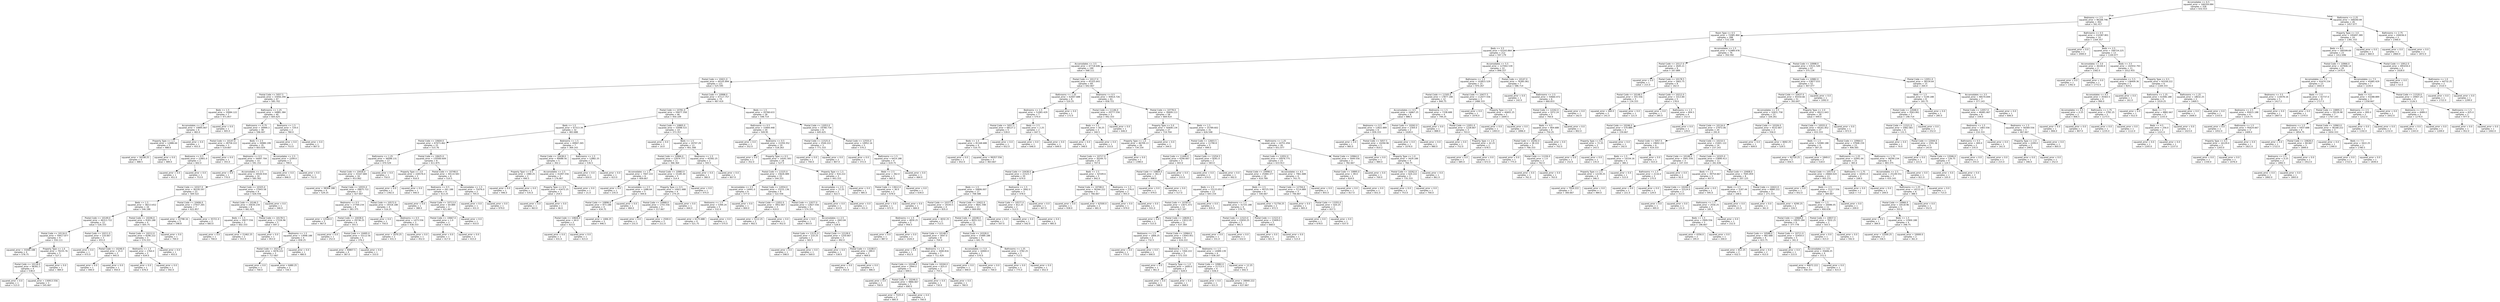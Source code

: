 digraph Tree {
node [shape=box, fontname="helvetica"] ;
edge [fontname="helvetica"] ;
0 [label="Accomodates <= 6.5\nsquared_error = 168359.084\nsamples = 328\nvalue = 632.415"] ;
1 [label="Bedrooms <= 2.5\nsquared_error = 96168.746\nsamples = 302\nvalue = 561.417"] ;
0 -> 1 [labeldistance=2.5, labelangle=45, headlabel="True"] ;
2 [label="Room Type <= 0.5\nsquared_error = 72085.464\nsamples = 288\nvalue = 532.108"] ;
1 -> 2 ;
3 [label="Beds <= 3.5\nsquared_error = 63243.864\nsamples = 212\nvalue = 597.179"] ;
2 -> 3 ;
4 [label="Accomodates <= 3.5\nsquared_error = 47718.646\nsamples = 190\nvalue = 568.111"] ;
3 -> 4 ;
5 [label="Postal Code <= 10421.0\nsquared_error = 44105.894\nsamples = 121\nvalue = 525.595"] ;
4 -> 5 ;
6 [label="Postal Code <= 5057.5\nsquared_error = 33456.294\nsamples = 47\nvalue = 585.702"] ;
5 -> 6 ;
7 [label="Beds <= 1.5\nsquared_error = 10084.122\nsamples = 7\nvalue = 471.857"] ;
6 -> 7 ;
8 [label="Accomodates <= 2.5\nsquared_error = 10895.667\nsamples = 6\nvalue = 483.0"] ;
7 -> 8 ;
9 [label="Property Type <= 1.5\nsquared_error = 12886.64\nsamples = 5\nvalue = 488.6"] ;
8 -> 9 ;
10 [label="squared_error = 16108.25\nsamples = 4\nvalue = 488.5"] ;
9 -> 10 ;
11 [label="squared_error = 0.0\nsamples = 1\nvalue = 489.0"] ;
9 -> 11 ;
12 [label="squared_error = 0.0\nsamples = 1\nvalue = 455.0"] ;
8 -> 12 ;
13 [label="squared_error = 0.0\nsamples = 1\nvalue = 405.0"] ;
7 -> 13 ;
14 [label="Bathrooms <= 1.25\nsquared_error = 34881.384\nsamples = 40\nvalue = 605.625"] ;
6 -> 14 ;
15 [label="Bathrooms <= 0.75\nsquared_error = 34994.3\nsamples = 38\nvalue = 596.447"] ;
14 -> 15 ;
16 [label="Postal Code <= 10147.0\nsquared_error = 28758.222\nsamples = 3\nvalue = 519.667"] ;
15 -> 16 ;
17 [label="Bedrooms <= 0.5\nsquared_error = 22801.0\nsamples = 2\nvalue = 602.0"] ;
16 -> 17 ;
18 [label="squared_error = 0.0\nsamples = 1\nvalue = 451.0"] ;
17 -> 18 ;
19 [label="squared_error = 0.0\nsamples = 1\nvalue = 753.0"] ;
17 -> 19 ;
20 [label="squared_error = 0.0\nsamples = 1\nvalue = 355.0"] ;
16 -> 20 ;
21 [label="Beds <= 2.5\nsquared_error = 34980.199\nsamples = 35\nvalue = 603.029"] ;
15 -> 21 ;
22 [label="Bedrooms <= 0.5\nsquared_error = 34497.704\nsamples = 33\nvalue = 591.152"] ;
21 -> 22 ;
23 [label="squared_error = 0.0\nsamples = 1\nvalue = 770.0"] ;
22 -> 23 ;
24 [label="Accomodates <= 2.5\nsquared_error = 34544.934\nsamples = 32\nvalue = 585.562"] ;
22 -> 24 ;
25 [label="Postal Code <= 10327.0\nsquared_error = 36330.597\nsamples = 23\nvalue = 569.522"] ;
24 -> 25 ;
26 [label="Beds <= 1.5\nsquared_error = 38213.652\nsamples = 16\nvalue = 546.188"] ;
25 -> 26 ;
27 [label="Postal Code <= 10149.0\nsquared_error = 46313.722\nsamples = 12\nvalue = 526.333"] ;
26 -> 27 ;
28 [label="Postal Code <= 10116.0\nsquared_error = 59417.877\nsamples = 9\nvalue = 550.111"] ;
27 -> 28 ;
29 [label="squared_error = 33269.188\nsamples = 4\nvalue = 578.75"] ;
28 -> 29 ;
30 [label="Property Type <= 1.0\nsquared_error = 79155.76\nsamples = 5\nvalue = 527.2"] ;
28 -> 30 ;
31 [label="Postal Code <= 10118.0\nsquared_error = 98361.5\nsamples = 4\nvalue = 538.0"] ;
30 -> 31 ;
32 [label="squared_error = 0.0\nsamples = 1\nvalue = 515.0"] ;
31 -> 32 ;
33 [label="squared_error = 130913.556\nsamples = 3\nvalue = 545.667"] ;
31 -> 33 ;
34 [label="squared_error = 0.0\nsamples = 1\nvalue = 484.0"] ;
30 -> 34 ;
35 [label="Postal Code <= 10211.0\nsquared_error = 216.667\nsamples = 3\nvalue = 455.0"] ;
27 -> 35 ;
36 [label="squared_error = 0.0\nsamples = 1\nvalue = 475.0"] ;
35 -> 36 ;
37 [label="Postal Code <= 10246.0\nsquared_error = 25.0\nsamples = 2\nvalue = 445.0"] ;
35 -> 37 ;
38 [label="squared_error = 0.0\nsamples = 1\nvalue = 440.0"] ;
37 -> 38 ;
39 [label="squared_error = 0.0\nsamples = 1\nvalue = 450.0"] ;
37 -> 39 ;
40 [label="Postal Code <= 10246.0\nsquared_error = 9183.188\nsamples = 4\nvalue = 605.75"] ;
26 -> 40 ;
41 [label="Postal Code <= 10212.0\nsquared_error = 8296.222\nsamples = 3\nvalue = 574.333"] ;
40 -> 41 ;
42 [label="Bedrooms <= 1.5\nsquared_error = 1764.0\nsamples = 2\nvalue = 634.0"] ;
41 -> 42 ;
43 [label="squared_error = 0.0\nsamples = 1\nvalue = 676.0"] ;
42 -> 43 ;
44 [label="squared_error = 0.0\nsamples = 1\nvalue = 592.0"] ;
42 -> 44 ;
45 [label="squared_error = 0.0\nsamples = 1\nvalue = 455.0"] ;
41 -> 45 ;
46 [label="squared_error = 0.0\nsamples = 1\nvalue = 700.0"] ;
40 -> 46 ;
47 [label="Postal Code <= 10406.0\nsquared_error = 27937.265\nsamples = 7\nvalue = 622.857"] ;
25 -> 47 ;
48 [label="squared_error = 22798.16\nsamples = 5\nvalue = 598.8"] ;
47 -> 48 ;
49 [label="squared_error = 35721.0\nsamples = 2\nvalue = 683.0"] ;
47 -> 49 ;
50 [label="Postal Code <= 10325.0\nsquared_error = 27643.58\nsamples = 9\nvalue = 626.556"] ;
24 -> 50 ;
51 [label="Postal Code <= 10146.5\nsquared_error = 20030.234\nsamples = 8\nvalue = 661.625"] ;
50 -> 51 ;
52 [label="Beds <= 1.5\nsquared_error = 19077.556\nsamples = 3\nvalue = 602.333"] ;
51 -> 52 ;
53 [label="squared_error = 0.0\nsamples = 1\nvalue = 700.0"] ;
52 -> 53 ;
54 [label="squared_error = 21462.25\nsamples = 2\nvalue = 553.5"] ;
52 -> 54 ;
55 [label="Postal Code <= 10178.5\nsquared_error = 17226.96\nsamples = 5\nvalue = 697.2"] ;
51 -> 55 ;
56 [label="squared_error = 0.0\nsamples = 1\nvalue = 853.0"] ;
55 -> 56 ;
57 [label="Bedrooms <= 1.5\nsquared_error = 13948.188\nsamples = 4\nvalue = 658.25"] ;
55 -> 57 ;
58 [label="Postal Code <= 10212.0\nsquared_error = 4476.222\nsamples = 3\nvalue = 717.667"] ;
57 -> 58 ;
59 [label="squared_error = 0.0\nsamples = 1\nvalue = 700.0"] ;
58 -> 59 ;
60 [label="squared_error = 6480.25\nsamples = 2\nvalue = 726.5"] ;
58 -> 60 ;
61 [label="squared_error = 0.0\nsamples = 1\nvalue = 480.0"] ;
57 -> 61 ;
62 [label="squared_error = 0.0\nsamples = 1\nvalue = 346.0"] ;
50 -> 62 ;
63 [label="Accomodates <= 2.5\nsquared_error = 2209.0\nsamples = 2\nvalue = 799.0"] ;
21 -> 63 ;
64 [label="squared_error = 0.0\nsamples = 1\nvalue = 846.0"] ;
63 -> 64 ;
65 [label="squared_error = 0.0\nsamples = 1\nvalue = 752.0"] ;
63 -> 65 ;
66 [label="Bedrooms <= 1.5\nsquared_error = 729.0\nsamples = 2\nvalue = 780.0"] ;
14 -> 66 ;
67 [label="squared_error = 0.0\nsamples = 1\nvalue = 753.0"] ;
66 -> 67 ;
68 [label="squared_error = 0.0\nsamples = 1\nvalue = 807.0"] ;
66 -> 68 ;
69 [label="Postal Code <= 10998.0\nsquared_error = 47117.757\nsamples = 74\nvalue = 487.419"] ;
5 -> 69 ;
70 [label="Postal Code <= 10781.0\nsquared_error = 59477.358\nsamples = 46\nvalue = 450.109"] ;
69 -> 70 ;
71 [label="Beds <= 1.5\nsquared_error = 67313.34\nsamples = 32\nvalue = 483.688"] ;
70 -> 71 ;
72 [label="Postal Code <= 10604.0\nsquared_error = 67473.462\nsamples = 25\nvalue = 515.76"] ;
71 -> 72 ;
73 [label="Bathrooms <= 1.25\nsquared_error = 36098.131\nsamples = 17\nvalue = 470.529"] ;
72 -> 73 ;
74 [label="Postal Code <= 10436.0\nsquared_error = 33167.684\nsamples = 16\nvalue = 453.062"] ;
73 -> 74 ;
75 [label="squared_error = 38304.188\nsamples = 4\nvalue = 529.25"] ;
74 -> 75 ;
76 [label="Postal Code <= 10555.0\nsquared_error = 28875.722\nsamples = 12\nvalue = 427.667"] ;
74 -> 76 ;
77 [label="Bedrooms <= 0.5\nsquared_error = 27769.234\nsamples = 8\nvalue = 383.375"] ;
76 -> 77 ;
78 [label="squared_error = 12544.0\nsamples = 2\nvalue = 467.0"] ;
77 -> 78 ;
79 [label="Postal Code <= 10438.0\nsquared_error = 29736.25\nsamples = 6\nvalue = 355.5"] ;
77 -> 79 ;
80 [label="squared_error = 0.0\nsamples = 1\nvalue = 252.0"] ;
79 -> 80 ;
81 [label="Postal Code <= 10495.0\nsquared_error = 33112.56\nsamples = 5\nvalue = 376.2"] ;
79 -> 81 ;
82 [label="squared_error = 40807.5\nsamples = 4\nvalue = 387.0"] ;
81 -> 82 ;
83 [label="squared_error = 0.0\nsamples = 1\nvalue = 333.0"] ;
81 -> 83 ;
84 [label="Postal Code <= 10572.0\nsquared_error = 19318.188\nsamples = 4\nvalue = 516.25"] ;
76 -> 84 ;
85 [label="squared_error = 0.0\nsamples = 1\nvalue = 750.0"] ;
84 -> 85 ;
86 [label="Bedrooms <= 0.5\nsquared_error = 1473.556\nsamples = 3\nvalue = 438.333"] ;
84 -> 86 ;
87 [label="squared_error = 2070.25\nsamples = 2\nvalue = 431.5"] ;
86 -> 87 ;
88 [label="squared_error = 0.0\nsamples = 1\nvalue = 452.0"] ;
86 -> 88 ;
89 [label="squared_error = 0.0\nsamples = 1\nvalue = 750.0"] ;
73 -> 89 ;
90 [label="Postal Code <= 10625.0\nsquared_error = 120560.609\nsamples = 8\nvalue = 611.875"] ;
72 -> 90 ;
91 [label="Property Type <= 3.0\nsquared_error = 226576.0\nsamples = 2\nvalue = 916.0"] ;
90 -> 91 ;
92 [label="squared_error = 0.0\nsamples = 1\nvalue = 1392.0"] ;
91 -> 92 ;
93 [label="squared_error = 0.0\nsamples = 1\nvalue = 440.0"] ;
91 -> 93 ;
94 [label="Postal Code <= 10748.0\nsquared_error = 44114.583\nsamples = 6\nvalue = 510.5"] ;
90 -> 94 ;
95 [label="Bedrooms <= 0.5\nsquared_error = 261.188\nsamples = 4\nvalue = 413.25"] ;
94 -> 95 ;
96 [label="squared_error = 0.0\nsamples = 1\nvalue = 388.0"] ;
95 -> 96 ;
97 [label="Postal Code <= 10713.0\nsquared_error = 64.889\nsamples = 3\nvalue = 421.667"] ;
95 -> 97 ;
98 [label="Postal Code <= 10667.0\nsquared_error = 1.0\nsamples = 2\nvalue = 416.0"] ;
97 -> 98 ;
99 [label="squared_error = 0.0\nsamples = 1\nvalue = 417.0"] ;
98 -> 99 ;
100 [label="squared_error = 0.0\nsamples = 1\nvalue = 415.0"] ;
98 -> 100 ;
101 [label="squared_error = 0.0\nsamples = 1\nvalue = 433.0"] ;
97 -> 101 ;
102 [label="Accomodates <= 1.5\nsquared_error = 75076.0\nsamples = 2\nvalue = 705.0"] ;
94 -> 102 ;
103 [label="squared_error = 0.0\nsamples = 1\nvalue = 431.0"] ;
102 -> 103 ;
104 [label="squared_error = 0.0\nsamples = 1\nvalue = 979.0"] ;
102 -> 104 ;
105 [label="Bedrooms <= 1.5\nsquared_error = 49947.265\nsamples = 7\nvalue = 369.143"] ;
71 -> 105 ;
106 [label="Postal Code <= 10438.0\nsquared_error = 49088.56\nsamples = 5\nvalue = 302.2"] ;
105 -> 106 ;
107 [label="Property Type <= 0.5\nsquared_error = 1980.25\nsamples = 2\nvalue = 490.5"] ;
106 -> 107 ;
108 [label="squared_error = 0.0\nsamples = 1\nvalue = 446.0"] ;
107 -> 108 ;
109 [label="squared_error = 0.0\nsamples = 1\nvalue = 535.0"] ;
107 -> 109 ;
110 [label="Accomodates <= 2.5\nsquared_error = 41097.556\nsamples = 3\nvalue = 176.667"] ;
106 -> 110 ;
111 [label="Property Type <= 0.5\nsquared_error = 43472.25\nsamples = 2\nvalue = 254.5"] ;
110 -> 111 ;
112 [label="squared_error = 0.0\nsamples = 1\nvalue = 463.0"] ;
111 -> 112 ;
113 [label="squared_error = 0.0\nsamples = 1\nvalue = 46.0"] ;
111 -> 113 ;
114 [label="squared_error = 0.0\nsamples = 1\nvalue = 21.0"] ;
110 -> 114 ;
115 [label="Bathrooms <= 1.5\nsquared_error = 12882.25\nsamples = 2\nvalue = 536.5"] ;
105 -> 115 ;
116 [label="squared_error = 0.0\nsamples = 1\nvalue = 650.0"] ;
115 -> 116 ;
117 [label="squared_error = 0.0\nsamples = 1\nvalue = 423.0"] ;
115 -> 117 ;
118 [label="Postal Code <= 10805.0\nsquared_error = 33098.515\nsamples = 14\nvalue = 373.357"] ;
70 -> 118 ;
119 [label="squared_error = 0.0\nsamples = 1\nvalue = 10.0"] ;
118 -> 119 ;
120 [label="Beds <= 1.5\nsquared_error = 24707.29\nsamples = 13\nvalue = 401.308"] ;
118 -> 120 ;
121 [label="Postal Code <= 10966.0\nsquared_error = 12974.777\nsamples = 11\nvalue = 366.364"] ;
120 -> 121 ;
122 [label="Accomodates <= 1.5\nsquared_error = 7007.222\nsamples = 6\nvalue = 409.667"] ;
121 -> 122 ;
123 [label="squared_error = 0.0\nsamples = 1\nvalue = 235.0"] ;
122 -> 123 ;
124 [label="Accomodates <= 2.5\nsquared_error = 1086.64\nsamples = 5\nvalue = 444.6"] ;
122 -> 124 ;
125 [label="Postal Code <= 10896.0\nsquared_error = 873.188\nsamples = 4\nvalue = 434.75"] ;
124 -> 125 ;
126 [label="Postal Code <= 10826.0\nsquared_error = 64.0\nsamples = 2\nvalue = 423.0"] ;
125 -> 126 ;
127 [label="squared_error = 0.0\nsamples = 1\nvalue = 431.0"] ;
126 -> 127 ;
128 [label="squared_error = 0.0\nsamples = 1\nvalue = 415.0"] ;
126 -> 128 ;
129 [label="squared_error = 1406.25\nsamples = 2\nvalue = 446.5"] ;
125 -> 129 ;
130 [label="squared_error = 0.0\nsamples = 1\nvalue = 484.0"] ;
124 -> 130 ;
131 [label="Postal Code <= 10983.0\nsquared_error = 15185.44\nsamples = 5\nvalue = 314.4"] ;
121 -> 131 ;
132 [label="Property Type <= 0.5\nsquared_error = 10921.688\nsamples = 4\nvalue = 274.25"] ;
131 -> 132 ;
133 [label="Postal Code <= 10968.0\nsquared_error = 1755.556\nsamples = 3\nvalue = 217.667"] ;
132 -> 133 ;
134 [label="squared_error = 0.0\nsamples = 1\nvalue = 231.0"] ;
133 -> 134 ;
135 [label="squared_error = 2500.0\nsamples = 2\nvalue = 211.0"] ;
133 -> 135 ;
136 [label="squared_error = 0.0\nsamples = 1\nvalue = 444.0"] ;
132 -> 136 ;
137 [label="squared_error = 0.0\nsamples = 1\nvalue = 475.0"] ;
131 -> 137 ;
138 [label="Bedrooms <= 1.5\nsquared_error = 45582.25\nsamples = 2\nvalue = 593.5"] ;
120 -> 138 ;
139 [label="squared_error = 0.0\nsamples = 1\nvalue = 380.0"] ;
138 -> 139 ;
140 [label="squared_error = 0.0\nsamples = 1\nvalue = 807.0"] ;
138 -> 140 ;
141 [label="Beds <= 1.5\nsquared_error = 20768.633\nsamples = 28\nvalue = 548.714"] ;
69 -> 141 ;
142 [label="Bathrooms <= 0.5\nsquared_error = 15904.448\nsamples = 20\nvalue = 509.95"] ;
141 -> 142 ;
143 [label="squared_error = 0.0\nsamples = 1\nvalue = 352.0"] ;
142 -> 143 ;
144 [label="Bedrooms <= 0.5\nsquared_error = 15359.352\nsamples = 19\nvalue = 518.263"] ;
142 -> 144 ;
145 [label="squared_error = 0.0\nsamples = 1\nvalue = 352.0"] ;
144 -> 145 ;
146 [label="Property Type <= 0.5\nsquared_error = 14591.583\nsamples = 18\nvalue = 527.5"] ;
144 -> 146 ;
147 [label="Postal Code <= 11525.0\nsquared_error = 15626.489\nsamples = 15\nvalue = 544.333"] ;
146 -> 147 ;
148 [label="Accomodates <= 2.5\nsquared_error = 14441.0\nsamples = 6\nvalue = 577.0"] ;
147 -> 148 ;
149 [label="Bedrooms <= 1.5\nsquared_error = 5394.24\nsamples = 5\nvalue = 532.4"] ;
148 -> 149 ;
150 [label="squared_error = 6175.688\nsamples = 4\nvalue = 521.75"] ;
149 -> 150 ;
151 [label="squared_error = 0.0\nsamples = 1\nvalue = 575.0"] ;
149 -> 151 ;
152 [label="squared_error = 0.0\nsamples = 1\nvalue = 800.0"] ;
148 -> 152 ;
153 [label="Postal Code <= 12054.0\nsquared_error = 15231.136\nsamples = 9\nvalue = 522.556"] ;
147 -> 153 ;
154 [label="Postal Code <= 12052.0\nsquared_error = 3952.667\nsamples = 3\nvalue = 419.0"] ;
153 -> 154 ;
155 [label="squared_error = 5112.25\nsamples = 2\nvalue = 402.5"] ;
154 -> 155 ;
156 [label="squared_error = 0.0\nsamples = 1\nvalue = 452.0"] ;
154 -> 156 ;
157 [label="Postal Code <= 12077.0\nsquared_error = 12827.556\nsamples = 6\nvalue = 574.333"] ;
153 -> 157 ;
158 [label="squared_error = 0.0\nsamples = 1\nvalue = 803.0"] ;
157 -> 158 ;
159 [label="Accomodates <= 2.5\nsquared_error = 2843.84\nsamples = 5\nvalue = 528.6"] ;
157 -> 159 ;
160 [label="Postal Code <= 13131.0\nsquared_error = 210.25\nsamples = 2\nvalue = 583.5"] ;
159 -> 160 ;
161 [label="squared_error = 0.0\nsamples = 1\nvalue = 598.0"] ;
160 -> 161 ;
162 [label="squared_error = 0.0\nsamples = 1\nvalue = 569.0"] ;
160 -> 162 ;
163 [label="Postal Code <= 12128.0\nsquared_error = 1250.667\nsamples = 3\nvalue = 492.0"] ;
159 -> 163 ;
164 [label="squared_error = 0.0\nsamples = 1\nvalue = 538.0"] ;
163 -> 164 ;
165 [label="Postal Code <= 13108.0\nsquared_error = 289.0\nsamples = 2\nvalue = 469.0"] ;
163 -> 165 ;
166 [label="squared_error = 0.0\nsamples = 1\nvalue = 452.0"] ;
165 -> 166 ;
167 [label="squared_error = 0.0\nsamples = 1\nvalue = 486.0"] ;
165 -> 167 ;
168 [label="Property Type <= 1.5\nsquared_error = 916.222\nsamples = 3\nvalue = 443.333"] ;
146 -> 168 ;
169 [label="Accomodates <= 2.5\nsquared_error = 72.25\nsamples = 2\nvalue = 422.5"] ;
168 -> 169 ;
170 [label="squared_error = 0.0\nsamples = 1\nvalue = 414.0"] ;
169 -> 170 ;
171 [label="squared_error = 0.0\nsamples = 1\nvalue = 431.0"] ;
169 -> 171 ;
172 [label="squared_error = 0.0\nsamples = 1\nvalue = 485.0"] ;
168 -> 172 ;
173 [label="Postal Code <= 12053.0\nsquared_error = 19780.734\nsamples = 8\nvalue = 645.625"] ;
141 -> 173 ;
174 [label="Postal Code <= 11525.0\nsquared_error = 2544.222\nsamples = 3\nvalue = 771.333"] ;
173 -> 174 ;
175 [label="squared_error = 0.0\nsamples = 1\nvalue = 700.0"] ;
174 -> 175 ;
176 [label="squared_error = 0.0\nsamples = 2\nvalue = 807.0"] ;
174 -> 176 ;
177 [label="Postal Code <= 12555.0\nsquared_error = 14952.16\nsamples = 5\nvalue = 570.2"] ;
173 -> 177 ;
178 [label="squared_error = 0.0\nsamples = 1\nvalue = 372.0"] ;
177 -> 178 ;
179 [label="Bathrooms <= 1.5\nsquared_error = 6414.188\nsamples = 4\nvalue = 619.75"] ;
177 -> 179 ;
180 [label="Beds <= 2.5\nsquared_error = 362.0\nsamples = 3\nvalue = 665.0"] ;
179 -> 180 ;
181 [label="Postal Code <= 13612.0\nsquared_error = 36.0\nsamples = 2\nvalue = 678.0"] ;
180 -> 181 ;
182 [label="squared_error = 0.0\nsamples = 1\nvalue = 672.0"] ;
181 -> 182 ;
183 [label="squared_error = 0.0\nsamples = 1\nvalue = 684.0"] ;
181 -> 183 ;
184 [label="squared_error = 0.0\nsamples = 1\nvalue = 639.0"] ;
180 -> 184 ;
185 [label="squared_error = 0.0\nsamples = 1\nvalue = 484.0"] ;
179 -> 185 ;
186 [label="Postal Code <= 10117.0\nsquared_error = 45325.643\nsamples = 69\nvalue = 642.667"] ;
4 -> 186 ;
187 [label="Bathrooms <= 1.25\nsquared_error = 62007.688\nsamples = 8\nvalue = 520.25"] ;
186 -> 187 ;
188 [label="Bedrooms <= 1.5\nsquared_error = 51065.429\nsamples = 7\nvalue = 570.0"] ;
187 -> 188 ;
189 [label="Postal Code <= 5057.5\nsquared_error = 68127.2\nsamples = 5\nvalue = 539.0"] ;
188 -> 189 ;
190 [label="Beds <= 1.5\nsquared_error = 81168.688\nsamples = 4\nvalue = 510.75"] ;
189 -> 190 ;
191 [label="squared_error = 0.0\nsamples = 1\nvalue = 652.0"] ;
190 -> 191 ;
192 [label="squared_error = 99357.556\nsamples = 3\nvalue = 463.667"] ;
190 -> 192 ;
193 [label="squared_error = 0.0\nsamples = 1\nvalue = 652.0"] ;
189 -> 193 ;
194 [label="Beds <= 2.5\nsquared_error = 2.25\nsamples = 2\nvalue = 647.5"] ;
188 -> 194 ;
195 [label="squared_error = 0.0\nsamples = 1\nvalue = 646.0"] ;
194 -> 195 ;
196 [label="squared_error = 0.0\nsamples = 1\nvalue = 649.0"] ;
194 -> 196 ;
197 [label="squared_error = 0.0\nsamples = 1\nvalue = 172.0"] ;
187 -> 197 ;
198 [label="Bedrooms <= 0.5\nsquared_error = 40914.726\nsamples = 61\nvalue = 658.721"] ;
186 -> 198 ;
199 [label="Postal Code <= 11146.0\nsquared_error = 20777.556\nsamples = 3\nvalue = 442.333"] ;
198 -> 199 ;
200 [label="Beds <= 2.5\nsquared_error = 56.25\nsamples = 2\nvalue = 340.5"] ;
199 -> 200 ;
201 [label="squared_error = 0.0\nsamples = 1\nvalue = 348.0"] ;
200 -> 201 ;
202 [label="squared_error = 0.0\nsamples = 1\nvalue = 333.0"] ;
200 -> 202 ;
203 [label="squared_error = 0.0\nsamples = 1\nvalue = 646.0"] ;
199 -> 203 ;
204 [label="Postal Code <= 10778.0\nsquared_error = 39409.113\nsamples = 58\nvalue = 669.914"] ;
198 -> 204 ;
205 [label="Property Type <= 5.0\nsquared_error = 50408.134\nsamples = 27\nvalue = 719.704"] ;
204 -> 205 ;
206 [label="Property Type <= 1.0\nsquared_error = 46709.13\nsamples = 26\nvalue = 734.154"] ;
205 -> 206 ;
207 [label="Postal Code <= 10717.0\nsquared_error = 30244.72\nsamples = 25\nvalue = 707.6"] ;
206 -> 207 ;
208 [label="Postal Code <= 10438.0\nsquared_error = 21523.7\nsamples = 20\nvalue = 674.0"] ;
207 -> 208 ;
209 [label="Beds <= 1.5\nsquared_error = 16806.007\nsamples = 17\nvalue = 708.588"] ;
208 -> 209 ;
210 [label="Postal Code <= 10377.0\nsquared_error = 19193.5\nsamples = 4\nvalue = 835.0"] ;
209 -> 210 ;
211 [label="Bedrooms <= 1.5\nsquared_error = 4830.25\nsamples = 2\nvalue = 956.5"] ;
210 -> 211 ;
212 [label="squared_error = 0.0\nsamples = 1\nvalue = 887.0"] ;
211 -> 212 ;
213 [label="squared_error = 0.0\nsamples = 1\nvalue = 1026.0"] ;
211 -> 213 ;
214 [label="squared_error = 4032.25\nsamples = 2\nvalue = 713.5"] ;
210 -> 214 ;
215 [label="Postal Code <= 10422.0\nsquared_error = 9641.598\nsamples = 13\nvalue = 669.692"] ;
209 -> 215 ;
216 [label="Postal Code <= 10248.0\nsquared_error = 8055.521\nsamples = 12\nvalue = 683.25"] ;
215 -> 216 ;
217 [label="Postal Code <= 10148.5\nsquared_error = 3047.0\nsamples = 8\nvalue = 704.0"] ;
216 -> 217 ;
218 [label="squared_error = 0.0\nsamples = 1\nvalue = 652.0"] ;
217 -> 218 ;
219 [label="Bedrooms <= 1.5\nsquared_error = 3040.816\nsamples = 7\nvalue = 711.429"] ;
217 -> 219 ;
220 [label="Postal Code <= 10244.0\nsquared_error = 2944.0\nsamples = 5\nvalue = 694.0"] ;
219 -> 220 ;
221 [label="squared_error = 0.0\nsamples = 2\nvalue = 700.0"] ;
220 -> 221 ;
222 [label="Postal Code <= 10246.0\nsquared_error = 4866.667\nsamples = 3\nvalue = 690.0"] ;
220 -> 222 ;
223 [label="squared_error = 7225.0\nsamples = 2\nvalue = 685.0"] ;
222 -> 223 ;
224 [label="squared_error = 0.0\nsamples = 1\nvalue = 700.0"] ;
222 -> 224 ;
225 [label="Postal Code <= 10244.0\nsquared_error = 625.0\nsamples = 2\nvalue = 755.0"] ;
219 -> 225 ;
226 [label="squared_error = 0.0\nsamples = 1\nvalue = 730.0"] ;
225 -> 226 ;
227 [label="squared_error = 0.0\nsamples = 1\nvalue = 780.0"] ;
225 -> 227 ;
228 [label="Postal Code <= 10328.0\nsquared_error = 15489.188\nsamples = 4\nvalue = 641.75"] ;
216 -> 228 ;
229 [label="Accomodates <= 5.0\nsquared_error = 16900.0\nsamples = 2\nvalue = 570.0"] ;
228 -> 229 ;
230 [label="squared_error = 0.0\nsamples = 1\nvalue = 440.0"] ;
229 -> 230 ;
231 [label="squared_error = 0.0\nsamples = 1\nvalue = 700.0"] ;
229 -> 231 ;
232 [label="Bathrooms <= 1.25\nsquared_error = 3782.25\nsamples = 2\nvalue = 713.5"] ;
228 -> 232 ;
233 [label="squared_error = 0.0\nsamples = 1\nvalue = 775.0"] ;
232 -> 233 ;
234 [label="squared_error = 0.0\nsamples = 1\nvalue = 652.0"] ;
232 -> 234 ;
235 [label="squared_error = 0.0\nsamples = 1\nvalue = 507.0"] ;
215 -> 235 ;
236 [label="Bedrooms <= 1.5\nsquared_error = 3062.0\nsamples = 3\nvalue = 478.0"] ;
208 -> 236 ;
237 [label="Postal Code <= 10577.0\nsquared_error = 812.25\nsamples = 2\nvalue = 513.5"] ;
236 -> 237 ;
238 [label="squared_error = 0.0\nsamples = 1\nvalue = 542.0"] ;
237 -> 238 ;
239 [label="squared_error = 0.0\nsamples = 1\nvalue = 485.0"] ;
237 -> 239 ;
240 [label="squared_error = 0.0\nsamples = 1\nvalue = 407.0"] ;
236 -> 240 ;
241 [label="Beds <= 2.5\nsquared_error = 42549.6\nsamples = 5\nvalue = 842.0"] ;
207 -> 241 ;
242 [label="Postal Code <= 10748.0\nsquared_error = 56344.222\nsamples = 3\nvalue = 766.667"] ;
241 -> 242 ;
243 [label="squared_error = 0.0\nsamples = 1\nvalue = 938.0"] ;
242 -> 243 ;
244 [label="squared_error = 62500.0\nsamples = 2\nvalue = 681.0"] ;
242 -> 244 ;
245 [label="Bedrooms <= 1.5\nsquared_error = 576.0\nsamples = 2\nvalue = 955.0"] ;
241 -> 245 ;
246 [label="squared_error = 0.0\nsamples = 1\nvalue = 979.0"] ;
245 -> 246 ;
247 [label="squared_error = 0.0\nsamples = 1\nvalue = 931.0"] ;
245 -> 247 ;
248 [label="squared_error = 0.0\nsamples = 1\nvalue = 1398.0"] ;
206 -> 248 ;
249 [label="squared_error = 0.0\nsamples = 1\nvalue = 344.0"] ;
205 -> 249 ;
250 [label="Beds <= 1.5\nsquared_error = 25789.602\nsamples = 31\nvalue = 626.548"] ;
204 -> 250 ;
251 [label="Postal Code <= 12603.5\nsquared_error = 11790.8\nsamples = 5\nvalue = 499.0"] ;
250 -> 251 ;
252 [label="Postal Code <= 11440.0\nsquared_error = 6290.667\nsamples = 3\nvalue = 443.0"] ;
251 -> 252 ;
253 [label="Postal Code <= 10804.0\nsquared_error = 361.0\nsamples = 2\nvalue = 498.0"] ;
252 -> 253 ;
254 [label="squared_error = 0.0\nsamples = 1\nvalue = 479.0"] ;
253 -> 254 ;
255 [label="squared_error = 0.0\nsamples = 1\nvalue = 517.0"] ;
253 -> 255 ;
256 [label="squared_error = 0.0\nsamples = 1\nvalue = 333.0"] ;
252 -> 256 ;
257 [label="Postal Code <= 13254.5\nsquared_error = 8281.0\nsamples = 2\nvalue = 583.0"] ;
251 -> 257 ;
258 [label="squared_error = 0.0\nsamples = 1\nvalue = 674.0"] ;
257 -> 258 ;
259 [label="squared_error = 0.0\nsamples = 1\nvalue = 492.0"] ;
257 -> 259 ;
260 [label="Bathrooms <= 1.25\nsquared_error = 24751.456\nsamples = 26\nvalue = 651.077"] ;
250 -> 260 ;
261 [label="Postal Code <= 12052.0\nsquared_error = 24976.775\nsamples = 23\nvalue = 633.913"] ;
260 -> 261 ;
262 [label="Postal Code <= 10998.0\nsquared_error = 25484.377\nsamples = 19\nvalue = 610.789"] ;
261 -> 262 ;
263 [label="Beds <= 2.5\nsquared_error = 15133.053\nsamples = 13\nvalue = 643.154"] ;
262 -> 263 ;
264 [label="Postal Code <= 10783.0\nsquared_error = 13071.472\nsamples = 12\nvalue = 627.167"] ;
263 -> 264 ;
265 [label="squared_error = 0.0\nsamples = 1\nvalue = 515.0"] ;
264 -> 265 ;
266 [label="Postal Code <= 10828.0\nsquared_error = 13012.05\nsamples = 11\nvalue = 637.364"] ;
264 -> 266 ;
267 [label="Bedrooms <= 1.5\nsquared_error = 1806.25\nsamples = 2\nvalue = 732.5"] ;
266 -> 267 ;
268 [label="squared_error = 0.0\nsamples = 1\nvalue = 775.0"] ;
267 -> 268 ;
269 [label="squared_error = 0.0\nsamples = 1\nvalue = 690.0"] ;
267 -> 269 ;
270 [label="Postal Code <= 10964.0\nsquared_error = 13043.951\nsamples = 9\nvalue = 616.222"] ;
266 -> 270 ;
271 [label="Bedrooms <= 1.5\nsquared_error = 7264.222\nsamples = 3\nvalue = 572.333"] ;
270 -> 271 ;
272 [label="squared_error = 0.0\nsamples = 1\nvalue = 461.0"] ;
271 -> 272 ;
273 [label="Property Type <= 1.0\nsquared_error = 1600.0\nsamples = 2\nvalue = 628.0"] ;
271 -> 273 ;
274 [label="squared_error = 0.0\nsamples = 1\nvalue = 588.0"] ;
273 -> 274 ;
275 [label="squared_error = 0.0\nsamples = 1\nvalue = 668.0"] ;
273 -> 275 ;
276 [label="Bedrooms <= 1.5\nsquared_error = 14489.139\nsamples = 6\nvalue = 638.167"] ;
270 -> 276 ;
277 [label="Postal Code <= 10982.0\nsquared_error = 21713.5\nsamples = 4\nvalue = 636.0"] ;
276 -> 277 ;
278 [label="squared_error = 0.0\nsamples = 1\nvalue = 631.0"] ;
277 -> 278 ;
279 [label="squared_error = 28940.222\nsamples = 3\nvalue = 637.667"] ;
277 -> 279 ;
280 [label="squared_error = 12.25\nsamples = 2\nvalue = 642.5"] ;
276 -> 280 ;
281 [label="squared_error = 0.0\nsamples = 1\nvalue = 835.0"] ;
263 -> 281 ;
282 [label="Beds <= 2.5\nsquared_error = 40725.556\nsamples = 6\nvalue = 540.667"] ;
262 -> 282 ;
283 [label="Bedrooms <= 1.5\nsquared_error = 31725.188\nsamples = 4\nvalue = 574.75"] ;
282 -> 283 ;
284 [label="Postal Code <= 11523.0\nsquared_error = 22650.25\nsamples = 2\nvalue = 481.5"] ;
283 -> 284 ;
285 [label="squared_error = 0.0\nsamples = 1\nvalue = 331.0"] ;
284 -> 285 ;
286 [label="squared_error = 0.0\nsamples = 1\nvalue = 632.0"] ;
284 -> 286 ;
287 [label="Postal Code <= 11523.0\nsquared_error = 23409.0\nsamples = 2\nvalue = 668.0"] ;
283 -> 287 ;
288 [label="squared_error = 0.0\nsamples = 1\nvalue = 821.0"] ;
287 -> 288 ;
289 [label="squared_error = 0.0\nsamples = 1\nvalue = 515.0"] ;
287 -> 289 ;
290 [label="squared_error = 51756.25\nsamples = 2\nvalue = 472.5"] ;
282 -> 290 ;
291 [label="Accomodates <= 4.5\nsquared_error = 7961.688\nsamples = 4\nvalue = 743.75"] ;
261 -> 291 ;
292 [label="Postal Code <= 12704.0\nsquared_error = 5114.889\nsamples = 3\nvalue = 706.667"] ;
291 -> 292 ;
293 [label="squared_error = 0.0\nsamples = 1\nvalue = 805.0"] ;
292 -> 293 ;
294 [label="Postal Code <= 13355.0\nsquared_error = 420.25\nsamples = 2\nvalue = 657.5"] ;
292 -> 294 ;
295 [label="squared_error = 0.0\nsamples = 1\nvalue = 678.0"] ;
294 -> 295 ;
296 [label="squared_error = 0.0\nsamples = 1\nvalue = 637.0"] ;
294 -> 296 ;
297 [label="squared_error = 0.0\nsamples = 1\nvalue = 855.0"] ;
291 -> 297 ;
298 [label="Postal Code <= 10964.0\nsquared_error = 3449.556\nsamples = 3\nvalue = 782.667"] ;
260 -> 298 ;
299 [label="Postal Code <= 10895.0\nsquared_error = 49.0\nsamples = 2\nvalue = 824.0"] ;
298 -> 299 ;
300 [label="squared_error = 0.0\nsamples = 1\nvalue = 817.0"] ;
299 -> 300 ;
301 [label="squared_error = 0.0\nsamples = 1\nvalue = 831.0"] ;
299 -> 301 ;
302 [label="squared_error = 0.0\nsamples = 1\nvalue = 700.0"] ;
298 -> 302 ;
303 [label="Accomodates <= 5.5\nsquared_error = 127002.539\nsamples = 22\nvalue = 848.227"] ;
3 -> 303 ;
304 [label="Bathrooms <= 1.5\nsquared_error = 103815.529\nsamples = 15\nvalue = 970.267"] ;
303 -> 304 ;
305 [label="Postal Code <= 11505.0\nsquared_error = 17877.188\nsamples = 12\nvalue = 840.75"] ;
304 -> 305 ;
306 [label="Accomodates <= 4.5\nsquared_error = 16867.25\nsamples = 8\nvalue = 886.5"] ;
305 -> 306 ;
307 [label="Bedrooms <= 0.5\nsquared_error = 12822.889\nsamples = 6\nvalue = 839.333"] ;
306 -> 307 ;
308 [label="squared_error = 0.0\nsamples = 1\nvalue = 985.0"] ;
307 -> 308 ;
309 [label="Postal Code <= 5057.5\nsquared_error = 10294.96\nsamples = 5\nvalue = 810.2"] ;
307 -> 309 ;
310 [label="squared_error = 0.0\nsamples = 1\nvalue = 984.0"] ;
309 -> 310 ;
311 [label="Property Type <= 1.0\nsquared_error = 3429.188\nsamples = 4\nvalue = 766.75"] ;
309 -> 311 ;
312 [label="Postal Code <= 10262.0\nsquared_error = 624.222\nsamples = 3\nvalue = 735.333"] ;
311 -> 312 ;
313 [label="squared_error = 0.0\nsamples = 2\nvalue = 753.0"] ;
312 -> 313 ;
314 [label="squared_error = 0.0\nsamples = 1\nvalue = 700.0"] ;
312 -> 314 ;
315 [label="squared_error = 0.0\nsamples = 1\nvalue = 861.0"] ;
311 -> 315 ;
316 [label="Postal Code <= 10262.0\nsquared_error = 2304.0\nsamples = 2\nvalue = 1028.0"] ;
306 -> 316 ;
317 [label="squared_error = 0.0\nsamples = 1\nvalue = 1076.0"] ;
316 -> 317 ;
318 [label="squared_error = 0.0\nsamples = 1\nvalue = 980.0"] ;
316 -> 318 ;
319 [label="Bedrooms <= 1.5\nsquared_error = 7338.688\nsamples = 4\nvalue = 749.25"] ;
305 -> 319 ;
320 [label="squared_error = 0.0\nsamples = 1\nvalue = 888.0"] ;
319 -> 320 ;
321 [label="Postal Code <= 12051.0\nsquared_error = 1228.667\nsamples = 3\nvalue = 703.0"] ;
319 -> 321 ;
322 [label="squared_error = 0.0\nsamples = 1\nvalue = 752.0"] ;
321 -> 322 ;
323 [label="Property Type <= 2.0\nsquared_error = 42.25\nsamples = 2\nvalue = 678.5"] ;
321 -> 323 ;
324 [label="squared_error = 0.0\nsamples = 1\nvalue = 685.0"] ;
323 -> 324 ;
325 [label="squared_error = 0.0\nsamples = 1\nvalue = 672.0"] ;
323 -> 325 ;
326 [label="Postal Code <= 10477.5\nsquared_error = 112077.556\nsamples = 3\nvalue = 1488.333"] ;
304 -> 326 ;
327 [label="squared_error = 0.0\nsamples = 1\nvalue = 1076.0"] ;
326 -> 327 ;
328 [label="Property Type <= 1.0\nsquared_error = 40602.25\nsamples = 2\nvalue = 1694.5"] ;
326 -> 328 ;
329 [label="squared_error = 0.0\nsamples = 1\nvalue = 1493.0"] ;
328 -> 329 ;
330 [label="squared_error = 0.0\nsamples = 1\nvalue = 1896.0"] ;
328 -> 330 ;
331 [label="Postal Code <= 10147.0\nsquared_error = 76385.061\nsamples = 7\nvalue = 586.714"] ;
303 -> 331 ;
332 [label="squared_error = 0.0\nsamples = 1\nvalue = 142.0"] ;
331 -> 332 ;
333 [label="Bathrooms <= 2.5\nsquared_error = 50660.472\nsamples = 6\nvalue = 660.833"] ;
331 -> 333 ;
334 [label="Postal Code <= 12242.0\nsquared_error = 1072.24\nsamples = 5\nvalue = 760.6"] ;
333 -> 334 ;
335 [label="Beds <= 4.5\nsquared_error = 804.688\nsamples = 4\nvalue = 750.25"] ;
334 -> 335 ;
336 [label="Postal Code <= 10292.0\nsquared_error = 38.222\nsamples = 3\nvalue = 766.333"] ;
335 -> 336 ;
337 [label="squared_error = 0.0\nsamples = 1\nvalue = 775.0"] ;
336 -> 337 ;
338 [label="Postal Code <= 11226.0\nsquared_error = 1.0\nsamples = 2\nvalue = 762.0"] ;
336 -> 338 ;
339 [label="squared_error = 0.0\nsamples = 1\nvalue = 761.0"] ;
338 -> 339 ;
340 [label="squared_error = 0.0\nsamples = 1\nvalue = 763.0"] ;
338 -> 340 ;
341 [label="squared_error = 0.0\nsamples = 1\nvalue = 702.0"] ;
335 -> 341 ;
342 [label="squared_error = 0.0\nsamples = 1\nvalue = 802.0"] ;
334 -> 342 ;
343 [label="squared_error = 0.0\nsamples = 1\nvalue = 162.0"] ;
333 -> 343 ;
344 [label="Accomodates <= 1.5\nsquared_error = 51989.478\nsamples = 76\nvalue = 350.592"] ;
2 -> 344 ;
345 [label="Postal Code <= 10117.0\nsquared_error = 2645.21\nsamples = 9\nvalue = 167.889"] ;
344 -> 345 ;
346 [label="squared_error = 0.0\nsamples = 1\nvalue = 215.0"] ;
345 -> 346 ;
347 [label="Postal Code <= 10178.5\nsquared_error = 2663.75\nsamples = 8\nvalue = 162.0"] ;
345 -> 347 ;
348 [label="Postal Code <= 10148.5\nsquared_error = 355.556\nsamples = 3\nvalue = 134.333"] ;
347 -> 348 ;
349 [label="squared_error = 400.0\nsamples = 2\nvalue = 141.0"] ;
348 -> 349 ;
350 [label="squared_error = 0.0\nsamples = 1\nvalue = 121.0"] ;
348 -> 350 ;
351 [label="Postal Code <= 10212.0\nsquared_error = 3313.84\nsamples = 5\nvalue = 178.6"] ;
347 -> 351 ;
352 [label="squared_error = 0.0\nsamples = 1\nvalue = 285.0"] ;
351 -> 352 ;
353 [label="Bathrooms <= 1.5\nsquared_error = 604.5\nsamples = 4\nvalue = 152.0"] ;
351 -> 353 ;
354 [label="Postal Code <= 10246.0\nsquared_error = 570.889\nsamples = 3\nvalue = 159.667"] ;
353 -> 354 ;
355 [label="Property Type <= 0.5\nsquared_error = 72.25\nsamples = 2\nvalue = 143.5"] ;
354 -> 355 ;
356 [label="squared_error = 0.0\nsamples = 1\nvalue = 152.0"] ;
355 -> 356 ;
357 [label="squared_error = 0.0\nsamples = 1\nvalue = 135.0"] ;
355 -> 357 ;
358 [label="squared_error = 0.0\nsamples = 1\nvalue = 192.0"] ;
354 -> 358 ;
359 [label="squared_error = 0.0\nsamples = 1\nvalue = 129.0"] ;
353 -> 359 ;
360 [label="Postal Code <= 10998.0\nsquared_error = 53531.549\nsamples = 67\nvalue = 375.134"] ;
344 -> 360 ;
361 [label="Postal Code <= 10982.0\nsquared_error = 53877.033\nsamples = 52\nvalue = 407.077"] ;
360 -> 361 ;
362 [label="Postal Code <= 10437.0\nsquared_error = 45554.66\nsamples = 51\nvalue = 393.647"] ;
361 -> 362 ;
363 [label="Accomodates <= 3.5\nsquared_error = 32831.758\nsamples = 23\nvalue = 326.261"] ;
362 -> 363 ;
364 [label="Postal Code <= 10116.0\nsquared_error = 27972.06\nsamples = 20\nvalue = 291.8"] ;
363 -> 364 ;
365 [label="Postal Code <= 5057.5\nsquared_error = 19602.222\nsamples = 6\nvalue = 419.333"] ;
364 -> 365 ;
366 [label="Beds <= 1.5\nsquared_error = 14334.16\nsamples = 5\nvalue = 380.2"] ;
365 -> 366 ;
367 [label="Property Type <= 2.5\nsquared_error = 12239.25\nsamples = 4\nvalue = 346.5"] ;
366 -> 367 ;
368 [label="squared_error = 7916.222\nsamples = 3\nvalue = 300.667"] ;
367 -> 368 ;
369 [label="squared_error = 0.0\nsamples = 1\nvalue = 484.0"] ;
367 -> 369 ;
370 [label="squared_error = 0.0\nsamples = 1\nvalue = 515.0"] ;
366 -> 370 ;
371 [label="squared_error = 0.0\nsamples = 1\nvalue = 615.0"] ;
365 -> 371 ;
372 [label="Postal Code <= 10210.5\nsquared_error = 21601.122\nsamples = 14\nvalue = 237.143"] ;
364 -> 372 ;
373 [label="Postal Code <= 10148.5\nsquared_error = 2941.556\nsamples = 3\nvalue = 147.333"] ;
372 -> 373 ;
374 [label="Bathrooms <= 1.5\nsquared_error = 2116.0\nsamples = 2\nvalue = 175.0"] ;
373 -> 374 ;
375 [label="squared_error = 0.0\nsamples = 1\nvalue = 221.0"] ;
374 -> 375 ;
376 [label="squared_error = 0.0\nsamples = 1\nvalue = 129.0"] ;
374 -> 376 ;
377 [label="squared_error = 0.0\nsamples = 1\nvalue = 92.0"] ;
373 -> 377 ;
378 [label="Postal Code <= 10325.0\nsquared_error = 23890.413\nsamples = 11\nvalue = 261.636"] ;
372 -> 378 ;
379 [label="Beds <= 1.5\nsquared_error = 39754.667\nsamples = 3\nvalue = 407.0"] ;
378 -> 379 ;
380 [label="Postal Code <= 10244.0\nsquared_error = 33124.0\nsamples = 2\nvalue = 313.0"] ;
379 -> 380 ;
381 [label="squared_error = 0.0\nsamples = 1\nvalue = 495.0"] ;
380 -> 381 ;
382 [label="squared_error = 0.0\nsamples = 1\nvalue = 131.0"] ;
380 -> 382 ;
383 [label="squared_error = 0.0\nsamples = 1\nvalue = 595.0"] ;
379 -> 383 ;
384 [label="Postal Code <= 10408.0\nsquared_error = 7045.859\nsamples = 8\nvalue = 207.125"] ;
378 -> 384 ;
385 [label="Beds <= 2.5\nsquared_error = 3187.44\nsamples = 5\nvalue = 168.6"] ;
384 -> 385 ;
386 [label="Bathrooms <= 1.5\nsquared_error = 2556.25\nsamples = 4\nvalue = 185.5"] ;
385 -> 386 ;
387 [label="Beds <= 1.5\nsquared_error = 2909.556\nsamples = 3\nvalue = 196.667"] ;
386 -> 387 ;
388 [label="squared_error = 4356.0\nsamples = 2\nvalue = 195.0"] ;
387 -> 388 ;
389 [label="squared_error = 0.0\nsamples = 1\nvalue = 200.0"] ;
387 -> 389 ;
390 [label="squared_error = 0.0\nsamples = 1\nvalue = 152.0"] ;
386 -> 390 ;
391 [label="squared_error = 0.0\nsamples = 1\nvalue = 101.0"] ;
385 -> 391 ;
392 [label="Postal Code <= 10422.0\nsquared_error = 6880.222\nsamples = 3\nvalue = 271.333"] ;
384 -> 392 ;
393 [label="squared_error = 0.0\nsamples = 1\nvalue = 361.0"] ;
392 -> 393 ;
394 [label="squared_error = 4290.25\nsamples = 2\nvalue = 226.5"] ;
392 -> 394 ;
395 [label="Postal Code <= 10326.0\nsquared_error = 4532.667\nsamples = 3\nvalue = 556.0"] ;
363 -> 395 ;
396 [label="squared_error = 0.0\nsamples = 1\nvalue = 609.0"] ;
395 -> 396 ;
397 [label="squared_error = 4692.25\nsamples = 2\nvalue = 529.5"] ;
395 -> 397 ;
398 [label="Property Type <= 2.0\nsquared_error = 49211.643\nsamples = 28\nvalue = 449.0"] ;
362 -> 398 ;
399 [label="Postal Code <= 10555.0\nsquared_error = 44161.852\nsamples = 27\nvalue = 433.333"] ;
398 -> 399 ;
400 [label="Beds <= 1.5\nsquared_error = 52080.188\nsamples = 4\nvalue = 587.25"] ;
399 -> 400 ;
401 [label="squared_error = 92720.25\nsamples = 2\nvalue = 656.5"] ;
400 -> 401 ;
402 [label="squared_error = 1849.0\nsamples = 2\nvalue = 518.0"] ;
400 -> 402 ;
403 [label="Postal Code <= 10964.0\nsquared_error = 37948.159\nsamples = 23\nvalue = 406.565"] ;
399 -> 403 ;
404 [label="Bathrooms <= 1.25\nsquared_error = 32941.04\nsamples = 15\nvalue = 365.6"] ;
403 -> 404 ;
405 [label="Postal Code <= 10573.0\nsquared_error = 24660.024\nsamples = 13\nvalue = 405.231"] ;
404 -> 405 ;
406 [label="squared_error = 0.0\nsamples = 1\nvalue = 652.0"] ;
405 -> 406 ;
407 [label="Beds <= 2.5\nsquared_error = 21217.556\nsamples = 12\nvalue = 384.667"] ;
405 -> 407 ;
408 [label="Beds <= 1.5\nsquared_error = 20086.05\nsamples = 11\nvalue = 400.636"] ;
407 -> 408 ;
409 [label="Postal Code <= 10668.0\nsquared_error = 19935.284\nsamples = 9\nvalue = 377.778"] ;
408 -> 409 ;
410 [label="Postal Code <= 10588.0\nsquared_error = 482.688\nsamples = 4\nvalue = 423.75"] ;
409 -> 410 ;
411 [label="squared_error = 812.25\nsamples = 2\nvalue = 432.5"] ;
410 -> 411 ;
412 [label="squared_error = 0.0\nsamples = 2\nvalue = 415.0"] ;
410 -> 412 ;
413 [label="Postal Code <= 10711.0\nsquared_error = 32454.0\nsamples = 5\nvalue = 341.0"] ;
409 -> 413 ;
414 [label="squared_error = 0.0\nsamples = 1\nvalue = 215.0"] ;
413 -> 414 ;
415 [label="Accomodates <= 3.0\nsquared_error = 35606.25\nsamples = 4\nvalue = 372.5"] ;
413 -> 415 ;
416 [label="squared_error = 46672.222\nsamples = 3\nvalue = 358.333"] ;
415 -> 416 ;
417 [label="squared_error = 0.0\nsamples = 1\nvalue = 415.0"] ;
415 -> 417 ;
418 [label="Postal Code <= 10837.0\nsquared_error = 7832.25\nsamples = 2\nvalue = 503.5"] ;
408 -> 418 ;
419 [label="squared_error = 0.0\nsamples = 1\nvalue = 415.0"] ;
418 -> 419 ;
420 [label="squared_error = 0.0\nsamples = 1\nvalue = 592.0"] ;
418 -> 420 ;
421 [label="squared_error = 0.0\nsamples = 1\nvalue = 209.0"] ;
407 -> 421 ;
422 [label="Bathrooms <= 1.75\nsquared_error = 10201.0\nsamples = 2\nvalue = 108.0"] ;
404 -> 422 ;
423 [label="squared_error = 0.0\nsamples = 1\nvalue = 7.0"] ;
422 -> 423 ;
424 [label="squared_error = 0.0\nsamples = 1\nvalue = 209.0"] ;
422 -> 424 ;
425 [label="Bathrooms <= 1.75\nsquared_error = 38290.234\nsamples = 8\nvalue = 483.375"] ;
403 -> 425 ;
426 [label="Accomodates <= 2.5\nsquared_error = 25149.551\nsamples = 7\nvalue = 435.143"] ;
425 -> 426 ;
427 [label="Bathrooms <= 1.25\nsquared_error = 14112.25\nsamples = 6\nvalue = 388.5"] ;
426 -> 427 ;
428 [label="Postal Code <= 10966.0\nsquared_error = 10518.96\nsamples = 5\nvalue = 355.8"] ;
427 -> 428 ;
429 [label="squared_error = 0.0\nsamples = 1\nvalue = 384.0"] ;
428 -> 429 ;
430 [label="Beds <= 1.5\nsquared_error = 12900.188\nsamples = 4\nvalue = 348.75"] ;
428 -> 430 ;
431 [label="squared_error = 15500.25\nsamples = 2\nvalue = 336.5"] ;
430 -> 431 ;
432 [label="squared_error = 10000.0\nsamples = 2\nvalue = 361.0"] ;
430 -> 432 ;
433 [label="squared_error = 0.0\nsamples = 1\nvalue = 552.0"] ;
427 -> 433 ;
434 [label="squared_error = 0.0\nsamples = 1\nvalue = 715.0"] ;
426 -> 434 ;
435 [label="squared_error = 0.0\nsamples = 1\nvalue = 821.0"] ;
425 -> 435 ;
436 [label="squared_error = 0.0\nsamples = 1\nvalue = 872.0"] ;
398 -> 436 ;
437 [label="squared_error = 0.0\nsamples = 1\nvalue = 1092.0"] ;
361 -> 437 ;
438 [label="Postal Code <= 12051.0\nsquared_error = 36534.64\nsamples = 15\nvalue = 264.4"] ;
360 -> 438 ;
439 [label="Beds <= 1.5\nsquared_error = 5149.188\nsamples = 8\nvalue = 165.75"] ;
438 -> 439 ;
440 [label="Postal Code <= 12048.0\nsquared_error = 3563.061\nsamples = 7\nvalue = 148.714"] ;
439 -> 440 ;
441 [label="Postal Code <= 11521.0\nsquared_error = 2082.583\nsamples = 6\nvalue = 131.5"] ;
440 -> 441 ;
442 [label="squared_error = 0.0\nsamples = 1\nvalue = 70.0"] ;
441 -> 442 ;
443 [label="Postal Code <= 12044.0\nsquared_error = 1591.36\nsamples = 5\nvalue = 143.8"] ;
441 -> 443 ;
444 [label="squared_error = 0.0\nsamples = 1\nvalue = 221.0"] ;
443 -> 444 ;
445 [label="Postal Code <= 12046.0\nsquared_error = 126.75\nsamples = 4\nvalue = 124.5"] ;
443 -> 445 ;
446 [label="squared_error = 0.0\nsamples = 1\nvalue = 105.0"] ;
445 -> 446 ;
447 [label="squared_error = 0.0\nsamples = 3\nvalue = 131.0"] ;
445 -> 447 ;
448 [label="squared_error = 0.0\nsamples = 1\nvalue = 252.0"] ;
440 -> 448 ;
449 [label="squared_error = 0.0\nsamples = 1\nvalue = 285.0"] ;
439 -> 449 ;
450 [label="Accomodates <= 3.5\nsquared_error = 48570.694\nsamples = 7\nvalue = 377.143"] ;
438 -> 450 ;
451 [label="Postal Code <= 12057.0\nsquared_error = 46481.667\nsamples = 6\nvalue = 339.0"] ;
450 -> 451 ;
452 [label="Bedrooms <= 1.5\nsquared_error = 1483.556\nsamples = 3\nvalue = 210.333"] ;
451 -> 452 ;
453 [label="Bathrooms <= 0.5\nsquared_error = 400.0\nsamples = 2\nvalue = 235.0"] ;
452 -> 453 ;
454 [label="squared_error = 0.0\nsamples = 1\nvalue = 255.0"] ;
453 -> 454 ;
455 [label="squared_error = 0.0\nsamples = 1\nvalue = 215.0"] ;
453 -> 455 ;
456 [label="squared_error = 0.0\nsamples = 1\nvalue = 161.0"] ;
452 -> 456 ;
457 [label="Bedrooms <= 1.5\nsquared_error = 58369.556\nsamples = 3\nvalue = 467.667"] ;
451 -> 457 ;
458 [label="Property Type <= 2.0\nsquared_error = 2209.0\nsamples = 2\nvalue = 299.0"] ;
457 -> 458 ;
459 [label="squared_error = 0.0\nsamples = 1\nvalue = 346.0"] ;
458 -> 459 ;
460 [label="squared_error = 0.0\nsamples = 1\nvalue = 252.0"] ;
458 -> 460 ;
461 [label="squared_error = 0.0\nsamples = 1\nvalue = 805.0"] ;
457 -> 461 ;
462 [label="squared_error = 0.0\nsamples = 1\nvalue = 606.0"] ;
450 -> 462 ;
463 [label="Bathrooms <= 0.5\nsquared_error = 210387.801\nsamples = 14\nvalue = 1164.357"] ;
1 -> 463 ;
464 [label="squared_error = 0.0\nsamples = 1\nvalue = 2000.0"] ;
463 -> 464 ;
465 [label="Beds <= 2.5\nsquared_error = 168724.225\nsamples = 13\nvalue = 1100.077"] ;
463 -> 465 ;
466 [label="Accomodates <= 3.0\nsquared_error = 36100.0\nsamples = 2\nvalue = 1582.0"] ;
465 -> 466 ;
467 [label="squared_error = 0.0\nsamples = 1\nvalue = 1392.0"] ;
466 -> 467 ;
468 [label="squared_error = 0.0\nsamples = 1\nvalue = 1772.0"] ;
466 -> 468 ;
469 [label="Beds <= 3.5\nsquared_error = 142932.793\nsamples = 11\nvalue = 1012.455"] ;
465 -> 469 ;
470 [label="Accomodates <= 5.5\nsquared_error = 138409.36\nsamples = 5\nvalue = 824.2"] ;
469 -> 470 ;
471 [label="Accomodates <= 4.5\nsquared_error = 35563.5\nsamples = 4\nvalue = 990.0"] ;
470 -> 471 ;
472 [label="Accomodates <= 3.5\nsquared_error = 0.25\nsamples = 2\nvalue = 806.5"] ;
471 -> 472 ;
473 [label="squared_error = 0.0\nsamples = 1\nvalue = 806.0"] ;
472 -> 473 ;
474 [label="squared_error = 0.0\nsamples = 1\nvalue = 807.0"] ;
472 -> 474 ;
475 [label="Bathrooms <= 1.75\nsquared_error = 3782.25\nsamples = 2\nvalue = 1173.5"] ;
471 -> 475 ;
476 [label="squared_error = 0.0\nsamples = 1\nvalue = 1235.0"] ;
475 -> 476 ;
477 [label="squared_error = 0.0\nsamples = 1\nvalue = 1112.0"] ;
475 -> 477 ;
478 [label="squared_error = 0.0\nsamples = 1\nvalue = 161.0"] ;
470 -> 478 ;
479 [label="Property Type <= 0.5\nsquared_error = 92558.222\nsamples = 6\nvalue = 1169.333"] ;
469 -> 479 ;
480 [label="Bathrooms <= 1.25\nsquared_error = 61946.188\nsamples = 4\nvalue = 1019.25"] ;
479 -> 480 ;
481 [label="squared_error = 0.0\nsamples = 1\nvalue = 612.0"] ;
480 -> 481 ;
482 [label="Beds <= 7.5\nsquared_error = 8882.667\nsamples = 3\nvalue = 1155.0"] ;
480 -> 482 ;
483 [label="Beds <= 4.5\nsquared_error = 256.0\nsamples = 2\nvalue = 1221.0"] ;
482 -> 483 ;
484 [label="squared_error = 0.0\nsamples = 1\nvalue = 1205.0"] ;
483 -> 484 ;
485 [label="squared_error = 0.0\nsamples = 1\nvalue = 1237.0"] ;
483 -> 485 ;
486 [label="squared_error = 0.0\nsamples = 1\nvalue = 1023.0"] ;
482 -> 486 ;
487 [label="Bathrooms <= 1.25\nsquared_error = 18632.25\nsamples = 2\nvalue = 1469.5"] ;
479 -> 487 ;
488 [label="squared_error = 0.0\nsamples = 1\nvalue = 1606.0"] ;
487 -> 488 ;
489 [label="squared_error = 0.0\nsamples = 1\nvalue = 1333.0"] ;
487 -> 489 ;
490 [label="Bathrooms <= 2.25\nsquared_error = 268260.84\nsamples = 26\nvalue = 1457.077"] ;
0 -> 490 [labeldistance=2.5, labelangle=-45, headlabel="False"] ;
491 [label="Property Type <= 3.0\nsquared_error = 195697.389\nsamples = 24\nvalue = 1381.333"] ;
490 -> 491 ;
492 [label="Beds <= 8.5\nsquared_error = 180599.69\nsamples = 23\nvalue = 1412.696"] ;
491 -> 492 ;
493 [label="Postal Code <= 10966.0\nsquared_error = 107846.14\nsamples = 20\nvalue = 1470.4"] ;
492 -> 493 ;
494 [label="Accomodates <= 7.5\nsquared_error = 91674.154\nsamples = 13\nvalue = 1602.0"] ;
493 -> 494 ;
495 [label="Bedrooms <= 3.5\nsquared_error = 114478.16\nsamples = 5\nvalue = 1417.2"] ;
494 -> 495 ;
496 [label="Bedrooms <= 2.5\nsquared_error = 95615.188\nsamples = 4\nvalue = 1319.75"] ;
495 -> 496 ;
497 [label="squared_error = 0.0\nsamples = 1\nvalue = 1052.0"] ;
496 -> 497 ;
498 [label="Bathrooms <= 1.5\nsquared_error = 95624.667\nsamples = 3\nvalue = 1409.0"] ;
496 -> 498 ;
499 [label="Property Type <= 0.5\nsquared_error = 16129.0\nsamples = 2\nvalue = 1203.0"] ;
498 -> 499 ;
500 [label="squared_error = 0.0\nsamples = 1\nvalue = 1330.0"] ;
499 -> 500 ;
501 [label="squared_error = 0.0\nsamples = 1\nvalue = 1076.0"] ;
499 -> 501 ;
502 [label="squared_error = 0.0\nsamples = 1\nvalue = 1821.0"] ;
498 -> 502 ;
503 [label="squared_error = 0.0\nsamples = 1\nvalue = 1807.0"] ;
495 -> 503 ;
504 [label="Beds <= 2.0\nsquared_error = 42737.0\nsamples = 8\nvalue = 1717.5"] ;
494 -> 504 ;
505 [label="squared_error = 0.0\nsamples = 1\nvalue = 1370.0"] ;
504 -> 505 ;
506 [label="Postal Code <= 10895.0\nsquared_error = 29126.98\nsamples = 7\nvalue = 1767.143"] ;
504 -> 506 ;
507 [label="Bedrooms <= 1.5\nsquared_error = 5937.688\nsamples = 4\nvalue = 1854.75"] ;
506 -> 507 ;
508 [label="squared_error = 0.0\nsamples = 1\nvalue = 1722.0"] ;
507 -> 508 ;
509 [label="Postal Code <= 10828.0\nsquared_error = 84.667\nsamples = 3\nvalue = 1899.0"] ;
507 -> 509 ;
510 [label="Bedrooms <= 2.5\nsquared_error = 0.25\nsamples = 2\nvalue = 1892.5"] ;
509 -> 510 ;
511 [label="squared_error = 0.0\nsamples = 1\nvalue = 1892.0"] ;
510 -> 511 ;
512 [label="squared_error = 0.0\nsamples = 1\nvalue = 1893.0"] ;
510 -> 512 ;
513 [label="squared_error = 0.0\nsamples = 1\nvalue = 1912.0"] ;
509 -> 513 ;
514 [label="Postal Code <= 10963.0\nsquared_error = 36168.222\nsamples = 3\nvalue = 1650.333"] ;
506 -> 514 ;
515 [label="squared_error = 0.0\nsamples = 1\nvalue = 1390.0"] ;
514 -> 515 ;
516 [label="Beds <= 7.5\nsquared_error = 3422.25\nsamples = 2\nvalue = 1780.5"] ;
514 -> 516 ;
517 [label="squared_error = 0.0\nsamples = 1\nvalue = 1722.0"] ;
516 -> 517 ;
518 [label="squared_error = 0.0\nsamples = 1\nvalue = 1839.0"] ;
516 -> 518 ;
519 [label="Accomodates <= 7.5\nsquared_error = 45985.429\nsamples = 7\nvalue = 1226.0"] ;
493 -> 519 ;
520 [label="Beds <= 4.0\nsquared_error = 43288.889\nsamples = 3\nvalue = 1358.667"] ;
519 -> 520 ;
521 [label="Bedrooms <= 2.5\nsquared_error = 400.0\nsamples = 2\nvalue = 1212.0"] ;
520 -> 521 ;
522 [label="squared_error = 0.0\nsamples = 1\nvalue = 1192.0"] ;
521 -> 522 ;
523 [label="squared_error = 0.0\nsamples = 1\nvalue = 1232.0"] ;
521 -> 523 ;
524 [label="squared_error = 0.0\nsamples = 1\nvalue = 1652.0"] ;
520 -> 524 ;
525 [label="Postal Code <= 11520.0\nsquared_error = 24907.25\nsamples = 4\nvalue = 1126.5"] ;
519 -> 525 ;
526 [label="Bedrooms <= 3.5\nsquared_error = 4489.0\nsamples = 2\nvalue = 1276.0"] ;
525 -> 526 ;
527 [label="squared_error = 0.0\nsamples = 1\nvalue = 1343.0"] ;
526 -> 527 ;
528 [label="squared_error = 0.0\nsamples = 1\nvalue = 1209.0"] ;
526 -> 528 ;
529 [label="Bathrooms <= 1.5\nsquared_error = 625.0\nsamples = 2\nvalue = 977.0"] ;
525 -> 529 ;
530 [label="squared_error = 0.0\nsamples = 1\nvalue = 952.0"] ;
529 -> 530 ;
531 [label="squared_error = 0.0\nsamples = 1\nvalue = 1002.0"] ;
529 -> 531 ;
532 [label="Postal Code <= 10912.0\nsquared_error = 495434.0\nsamples = 3\nvalue = 1028.0"] ;
492 -> 532 ;
533 [label="squared_error = 0.0\nsamples = 1\nvalue = 63.0"] ;
532 -> 533 ;
534 [label="Bathrooms <= 1.0\nsquared_error = 44732.25\nsamples = 2\nvalue = 1510.5"] ;
532 -> 534 ;
535 [label="squared_error = 0.0\nsamples = 1\nvalue = 1722.0"] ;
534 -> 535 ;
536 [label="squared_error = 0.0\nsamples = 1\nvalue = 1299.0"] ;
534 -> 536 ;
537 [label="squared_error = 0.0\nsamples = 1\nvalue = 660.0"] ;
491 -> 537 ;
538 [label="Bathrooms <= 2.75\nsquared_error = 244036.0\nsamples = 2\nvalue = 2366.0"] ;
490 -> 538 ;
539 [label="squared_error = 0.0\nsamples = 1\nvalue = 2860.0"] ;
538 -> 539 ;
540 [label="squared_error = 0.0\nsamples = 1\nvalue = 1872.0"] ;
538 -> 540 ;
}